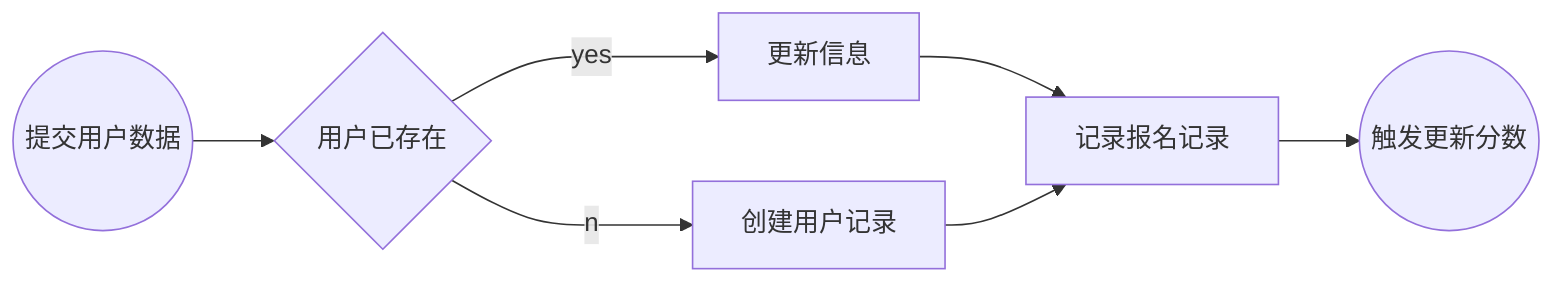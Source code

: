 graph LR
a((提交用户数据))-->b{用户已存在}
b--yes-->c[更新信息]
b--no-->d[创建用户记录]
c-->e[记录报名记录]
d-->e
e-->f((触发更新分数))